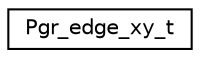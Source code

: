 digraph "Graphical Class Hierarchy"
{
  edge [fontname="Helvetica",fontsize="10",labelfontname="Helvetica",labelfontsize="10"];
  node [fontname="Helvetica",fontsize="10",shape=record];
  rankdir="LR";
  Node0 [label="Pgr_edge_xy_t",height=0.2,width=0.4,color="black", fillcolor="white", style="filled",URL="$structPgr__edge__xy__t.html"];
}
